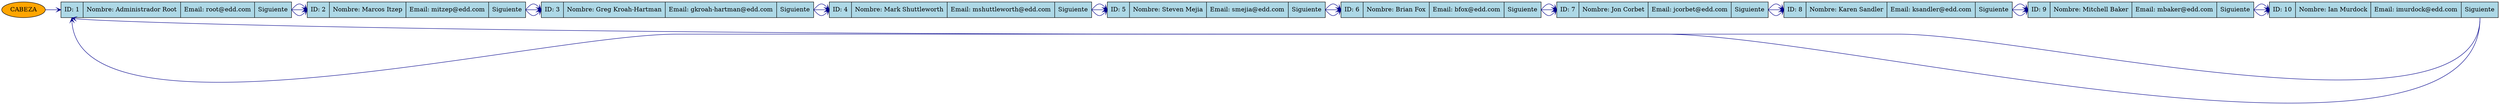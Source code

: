 digraph Usuarios {
  rankdir=LR; // De izquierda a derecha
  node [shape=record, style=filled, fillcolor=lightblue];
  edge [color=darkblue, arrowhead=vee];

  user_1 [label="{<data> ID: 1 | Nombre: Administrador Root | Email: root@edd.com|<next> Siguiente }"];
  user_1:next -> user_2:data;
  user_2 [label="{<data> ID: 2 | Nombre: Marcos Itzep | Email: mitzep@edd.com|<next> Siguiente }"];
  user_2:next -> user_3:data;
  user_3 [label="{<data> ID: 3 | Nombre: Greg Kroah-Hartman | Email: gkroah-hartman@edd.com|<next> Siguiente }"];
  user_3:next -> user_4:data;
  user_4 [label="{<data> ID: 4 | Nombre: Mark Shuttleworth | Email: mshuttleworth@edd.com|<next> Siguiente }"];
  user_4:next -> user_5:data;
  user_5 [label="{<data> ID: 5 | Nombre: Steven Mejia | Email: smejia@edd.com|<next> Siguiente }"];
  user_5:next -> user_6:data;
  user_6 [label="{<data> ID: 6 | Nombre: Brian Fox | Email: bfox@edd.com|<next> Siguiente }"];
  user_6:next -> user_7:data;
  user_7 [label="{<data> ID: 7 | Nombre: Jon Corbet | Email: jcorbet@edd.com|<next> Siguiente }"];
  user_7:next -> user_8:data;
  user_8 [label="{<data> ID: 8 | Nombre: Karen Sandler | Email: ksandler@edd.com|<next> Siguiente }"];
  user_8:next -> user_9:data;
  user_9 [label="{<data> ID: 9 | Nombre: Mitchell Baker | Email: mbaker@edd.com|<next> Siguiente }"];
  user_9:next -> user_10:data;
  user_10 [label="{<data> ID: 10 | Nombre: Ian Murdock | Email: imurdock@edd.com|<next> Siguiente }"];
  user_10:next -> user_1:data;
  user_1 [label="{<data> ID: 1 | Nombre: Administrador Root | Email: root@edd.com|<next> Siguiente }"];
  user_1:next -> user_2:data;
  user_2 [label="{<data> ID: 2 | Nombre: Marcos Itzep | Email: mitzep@edd.com|<next> Siguiente }"];
  user_2:next -> user_3:data;
  user_3 [label="{<data> ID: 3 | Nombre: Greg Kroah-Hartman | Email: gkroah-hartman@edd.com|<next> Siguiente }"];
  user_3:next -> user_4:data;
  user_4 [label="{<data> ID: 4 | Nombre: Mark Shuttleworth | Email: mshuttleworth@edd.com|<next> Siguiente }"];
  user_4:next -> user_5:data;
  user_5 [label="{<data> ID: 5 | Nombre: Steven Mejia | Email: smejia@edd.com|<next> Siguiente }"];
  user_5:next -> user_6:data;
  user_6 [label="{<data> ID: 6 | Nombre: Brian Fox | Email: bfox@edd.com|<next> Siguiente }"];
  user_6:next -> user_7:data;
  user_7 [label="{<data> ID: 7 | Nombre: Jon Corbet | Email: jcorbet@edd.com|<next> Siguiente }"];
  user_7:next -> user_8:data;
  user_8 [label="{<data> ID: 8 | Nombre: Karen Sandler | Email: ksandler@edd.com|<next> Siguiente }"];
  user_8:next -> user_9:data;
  user_9 [label="{<data> ID: 9 | Nombre: Mitchell Baker | Email: mbaker@edd.com|<next> Siguiente }"];
  user_9:next -> user_10:data;
  user_10 [label="{<data> ID: 10 | Nombre: Ian Murdock | Email: imurdock@edd.com|<next> Siguiente }"];
  user_10:next -> user_1:data;
  user_1 [label="{<data> ID: 1 | Nombre: Administrador Root | Email: root@edd.com|<next> Siguiente }"];
  user_1:next -> user_2:data;
  user_2 [label="{<data> ID: 2 | Nombre: Marcos Itzep | Email: mitzep@edd.com|<next> Siguiente }"];
  user_2:next -> user_3:data;
  user_3 [label="{<data> ID: 3 | Nombre: Greg Kroah-Hartman | Email: gkroah-hartman@edd.com|<next> Siguiente }"];
  user_3:next -> user_4:data;
  user_4 [label="{<data> ID: 4 | Nombre: Mark Shuttleworth | Email: mshuttleworth@edd.com|<next> Siguiente }"];
  user_4:next -> user_5:data;
  user_5 [label="{<data> ID: 5 | Nombre: Steven Mejia | Email: smejia@edd.com|<next> Siguiente }"];
  user_5:next -> user_6:data;
  user_6 [label="{<data> ID: 6 | Nombre: Brian Fox | Email: bfox@edd.com|<next> Siguiente }"];
  user_6:next -> user_7:data;
  user_7 [label="{<data> ID: 7 | Nombre: Jon Corbet | Email: jcorbet@edd.com|<next> Siguiente }"];
  user_7:next -> user_8:data;
  user_8 [label="{<data> ID: 8 | Nombre: Karen Sandler | Email: ksandler@edd.com|<next> Siguiente }"];
  user_8:next -> user_9:data;
  user_9 [label="{<data> ID: 9 | Nombre: Mitchell Baker | Email: mbaker@edd.com|<next> Siguiente }"];
  user_9:next -> user_10:data;
  user_10 [label="{<data> ID: 10 | Nombre: Ian Murdock | Email: imurdock@edd.com|<next> Siguiente }"];
  cabeza [label="CABEZA", shape=ellipse, fillcolor=orange];
  cabeza -> user_1:data;
}
